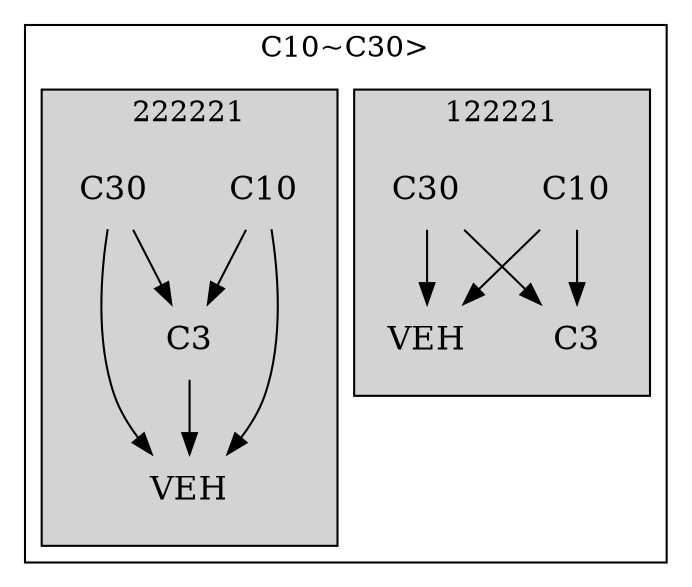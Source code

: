 strict digraph FirstlevelCluster {
	labelloc = "t";
	compound = false;
	subgraph cluster_0 {
	label= "C10~C30>";
		subgraph	cluster_2 {
		label = "122221";
			style = filled;
			node	[label = VEH, shape = plaintext, fontsize = 16] VEH2;
			node	[label = C3, shape = plaintext, fontsize = 16] C32;
			node	[label = C10, shape = plaintext, fontsize = 16] C102;
			node	[label = C30, shape = plaintext, fontsize = 16] C302;
			C102->VEH2;C102->C32;C302->VEH2;C302->C32;			}
		subgraph	cluster_3 {
		label = "222221";
			style = filled;
			node	[label = VEH, shape = plaintext, fontsize = 16] VEH3;
			node	[label = C3, shape = plaintext, fontsize = 16] C33;
			node	[label = C10, shape = plaintext, fontsize = 16] C103;
			node	[label = C30, shape = plaintext, fontsize = 16] C303;
			C33->VEH3;C103->VEH3;C103->C33;C303->VEH3;C303->C33;			}
}}